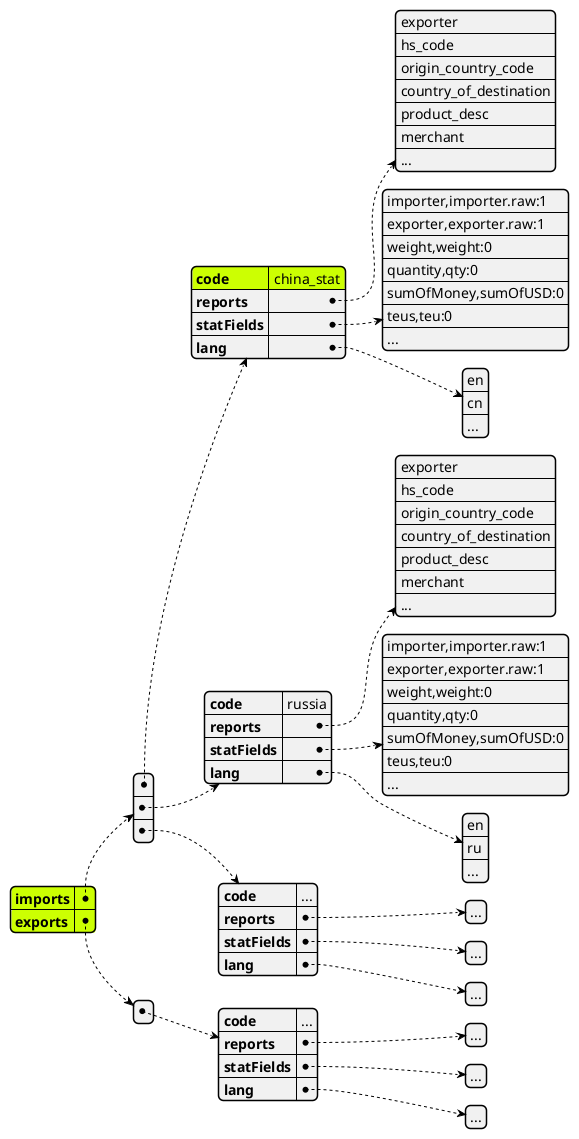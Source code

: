 @startjson
' <style>
' jsonDiagram {
'   node {
'     BackGroundColor Khaki
'     LineColor lightblue
'     FontName Helvetica
'     FontColor red
'     FontSize 18
'     FontStyle bold
'     RoundCorner 0
'     LineThickness 2
'     LineStyle 10;5
'     separator {
'       LineThickness 0.5
'       LineColor black
'       LineStyle 1;5
'     }
'   }
'   arrow {
'     BackGroundColor lightblue
'     LineColor green
'     LineThickness 2
'     LineStyle 2;5
'   }
'   highlight {
'     BackGroundColor red
'     FontColor white
'     FontStyle italic
'   }
' }
' </style>
#highlight "imports"
#highlight "imports" / "0" / "code" 
#highlight "exports"
' #highlight "address" / "city"
' #highlight "phoneNumbers" / "0" / "number"
{
	"imports": [{
			"code": "china_stat",
			"reports": [
				"exporter",
				"hs_code",
				"origin_country_code",
				"country_of_destination",
				"product_desc",
				"merchant",
				"..."
			],
			"statFields": [
				"importer,importer.raw:1",
				"exporter,exporter.raw:1",
				"weight,weight:0",
				"quantity,qty:0",
				"sumOfMoney,sumOfUSD:0",
				"teus,teu:0",
				"..."
			],
			"lang": [
				"en",
				"cn",
				"..."
			]
		},
		{
			"code": "russia",
			"reports": [
				"exporter",
				"hs_code",
				"origin_country_code",
				"country_of_destination",
				"product_desc",
				"merchant",
				"..."
			],
			"statFields": [
				"importer,importer.raw:1",
				"exporter,exporter.raw:1",
				"weight,weight:0",
				"quantity,qty:0",
				"sumOfMoney,sumOfUSD:0",
				"teus,teu:0",
				"..."
			],
			"lang": [
				"en",
				"ru",
				"..."
			]
		},
		{
			"code": "...",
			"reports": ["..."],
			"statFields": ["..."],
			"lang": ["..."]
		}
	],
	"exports": [{
		"code": "...",
		"reports": ["..."],
		"statFields": ["..."],
		"lang": ["..."]
	}]
}
@endjson